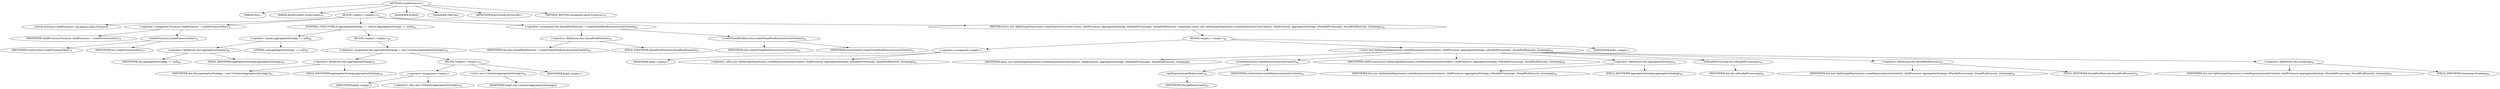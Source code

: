 digraph "createProcessor" {  
"147" [label = <(METHOD,createProcessor)<SUB>77</SUB>> ]
"11" [label = <(PARAM,this)<SUB>77</SUB>> ]
"148" [label = <(PARAM,RouteContext routeContext)<SUB>78</SUB>> ]
"149" [label = <(BLOCK,&lt;empty&gt;,&lt;empty&gt;)<SUB>78</SUB>> ]
"150" [label = <(LOCAL,Processor childProcessor: org.apache.camel.Processor)> ]
"151" [label = <(&lt;operator&gt;.assignment,Processor childProcessor = createProcessor(this))<SUB>79</SUB>> ]
"152" [label = <(IDENTIFIER,childProcessor,Processor childProcessor = createProcessor(this))<SUB>79</SUB>> ]
"153" [label = <(createProcessor,createProcessor(this))<SUB>79</SUB>> ]
"154" [label = <(IDENTIFIER,routeContext,createProcessor(this))<SUB>79</SUB>> ]
"10" [label = <(IDENTIFIER,this,createProcessor(this))<SUB>79</SUB>> ]
"155" [label = <(CONTROL_STRUCTURE,if (aggregationStrategy == null),if (aggregationStrategy == null))<SUB>80</SUB>> ]
"156" [label = <(&lt;operator&gt;.equals,aggregationStrategy == null)<SUB>80</SUB>> ]
"157" [label = <(&lt;operator&gt;.fieldAccess,this.aggregationStrategy)<SUB>80</SUB>> ]
"158" [label = <(IDENTIFIER,this,aggregationStrategy == null)<SUB>80</SUB>> ]
"159" [label = <(FIELD_IDENTIFIER,aggregationStrategy,aggregationStrategy)<SUB>80</SUB>> ]
"160" [label = <(LITERAL,null,aggregationStrategy == null)<SUB>80</SUB>> ]
"161" [label = <(BLOCK,&lt;empty&gt;,&lt;empty&gt;)<SUB>80</SUB>> ]
"162" [label = <(&lt;operator&gt;.assignment,this.aggregationStrategy = new UseLatestAggregationStrategy())<SUB>81</SUB>> ]
"163" [label = <(&lt;operator&gt;.fieldAccess,this.aggregationStrategy)<SUB>81</SUB>> ]
"164" [label = <(IDENTIFIER,this,this.aggregationStrategy = new UseLatestAggregationStrategy())<SUB>81</SUB>> ]
"165" [label = <(FIELD_IDENTIFIER,aggregationStrategy,aggregationStrategy)<SUB>81</SUB>> ]
"166" [label = <(BLOCK,&lt;empty&gt;,&lt;empty&gt;)<SUB>81</SUB>> ]
"167" [label = <(&lt;operator&gt;.assignment,&lt;empty&gt;)> ]
"168" [label = <(IDENTIFIER,$obj0,&lt;empty&gt;)> ]
"169" [label = <(&lt;operator&gt;.alloc,new UseLatestAggregationStrategy())<SUB>81</SUB>> ]
"170" [label = <(&lt;init&gt;,new UseLatestAggregationStrategy())<SUB>81</SUB>> ]
"171" [label = <(IDENTIFIER,$obj0,new UseLatestAggregationStrategy())> ]
"172" [label = <(IDENTIFIER,$obj0,&lt;empty&gt;)> ]
"173" [label = <(&lt;operator&gt;.assignment,this.threadPoolExecutor = createThreadPoolExecutor(routeContext))<SUB>83</SUB>> ]
"174" [label = <(&lt;operator&gt;.fieldAccess,this.threadPoolExecutor)<SUB>83</SUB>> ]
"175" [label = <(IDENTIFIER,this,this.threadPoolExecutor = createThreadPoolExecutor(routeContext))<SUB>83</SUB>> ]
"176" [label = <(FIELD_IDENTIFIER,threadPoolExecutor,threadPoolExecutor)<SUB>83</SUB>> ]
"177" [label = <(createThreadPoolExecutor,createThreadPoolExecutor(routeContext))<SUB>83</SUB>> ]
"12" [label = <(IDENTIFIER,this,createThreadPoolExecutor(routeContext))<SUB>83</SUB>> ]
"178" [label = <(IDENTIFIER,routeContext,createThreadPoolExecutor(routeContext))<SUB>83</SUB>> ]
"179" [label = <(RETURN,return new Splitter(getExpression().createExpression(routeContext), childProcessor, aggregationStrategy, isParallelProcessing(), threadPoolExecutor, streaming);,return new Splitter(getExpression().createExpression(routeContext), childProcessor, aggregationStrategy, isParallelProcessing(), threadPoolExecutor, streaming);)<SUB>84</SUB>> ]
"180" [label = <(BLOCK,&lt;empty&gt;,&lt;empty&gt;)<SUB>84</SUB>> ]
"181" [label = <(&lt;operator&gt;.assignment,&lt;empty&gt;)> ]
"182" [label = <(IDENTIFIER,$obj1,&lt;empty&gt;)> ]
"183" [label = <(&lt;operator&gt;.alloc,new Splitter(getExpression().createExpression(routeContext), childProcessor, aggregationStrategy, isParallelProcessing(), threadPoolExecutor, streaming))<SUB>84</SUB>> ]
"184" [label = <(&lt;init&gt;,new Splitter(getExpression().createExpression(routeContext), childProcessor, aggregationStrategy, isParallelProcessing(), threadPoolExecutor, streaming))<SUB>84</SUB>> ]
"185" [label = <(IDENTIFIER,$obj1,new Splitter(getExpression().createExpression(routeContext), childProcessor, aggregationStrategy, isParallelProcessing(), threadPoolExecutor, streaming))> ]
"186" [label = <(createExpression,createExpression(routeContext))<SUB>84</SUB>> ]
"187" [label = <(getExpression,getExpression())<SUB>84</SUB>> ]
"13" [label = <(IDENTIFIER,this,getExpression())<SUB>84</SUB>> ]
"188" [label = <(IDENTIFIER,routeContext,createExpression(routeContext))<SUB>84</SUB>> ]
"189" [label = <(IDENTIFIER,childProcessor,new Splitter(getExpression().createExpression(routeContext), childProcessor, aggregationStrategy, isParallelProcessing(), threadPoolExecutor, streaming))<SUB>84</SUB>> ]
"190" [label = <(&lt;operator&gt;.fieldAccess,this.aggregationStrategy)<SUB>84</SUB>> ]
"191" [label = <(IDENTIFIER,this,new Splitter(getExpression().createExpression(routeContext), childProcessor, aggregationStrategy, isParallelProcessing(), threadPoolExecutor, streaming))<SUB>84</SUB>> ]
"192" [label = <(FIELD_IDENTIFIER,aggregationStrategy,aggregationStrategy)<SUB>84</SUB>> ]
"193" [label = <(isParallelProcessing,this.isParallelProcessing())<SUB>85</SUB>> ]
"14" [label = <(IDENTIFIER,this,this.isParallelProcessing())<SUB>85</SUB>> ]
"194" [label = <(&lt;operator&gt;.fieldAccess,this.threadPoolExecutor)<SUB>85</SUB>> ]
"195" [label = <(IDENTIFIER,this,new Splitter(getExpression().createExpression(routeContext), childProcessor, aggregationStrategy, isParallelProcessing(), threadPoolExecutor, streaming))<SUB>85</SUB>> ]
"196" [label = <(FIELD_IDENTIFIER,threadPoolExecutor,threadPoolExecutor)<SUB>85</SUB>> ]
"197" [label = <(&lt;operator&gt;.fieldAccess,this.streaming)<SUB>85</SUB>> ]
"198" [label = <(IDENTIFIER,this,new Splitter(getExpression().createExpression(routeContext), childProcessor, aggregationStrategy, isParallelProcessing(), threadPoolExecutor, streaming))<SUB>85</SUB>> ]
"199" [label = <(FIELD_IDENTIFIER,streaming,streaming)<SUB>85</SUB>> ]
"200" [label = <(IDENTIFIER,$obj1,&lt;empty&gt;)> ]
"201" [label = <(MODIFIER,PUBLIC)> ]
"202" [label = <(MODIFIER,VIRTUAL)> ]
"203" [label = <(ANNOTATION,@Override,@Override)<SUB>77</SUB>> ]
"204" [label = <(METHOD_RETURN,org.apache.camel.Processor)<SUB>78</SUB>> ]
  "147" -> "11" 
  "147" -> "148" 
  "147" -> "149" 
  "147" -> "201" 
  "147" -> "202" 
  "147" -> "203" 
  "147" -> "204" 
  "149" -> "150" 
  "149" -> "151" 
  "149" -> "155" 
  "149" -> "173" 
  "149" -> "179" 
  "151" -> "152" 
  "151" -> "153" 
  "153" -> "154" 
  "153" -> "10" 
  "155" -> "156" 
  "155" -> "161" 
  "156" -> "157" 
  "156" -> "160" 
  "157" -> "158" 
  "157" -> "159" 
  "161" -> "162" 
  "162" -> "163" 
  "162" -> "166" 
  "163" -> "164" 
  "163" -> "165" 
  "166" -> "167" 
  "166" -> "170" 
  "166" -> "172" 
  "167" -> "168" 
  "167" -> "169" 
  "170" -> "171" 
  "173" -> "174" 
  "173" -> "177" 
  "174" -> "175" 
  "174" -> "176" 
  "177" -> "12" 
  "177" -> "178" 
  "179" -> "180" 
  "180" -> "181" 
  "180" -> "184" 
  "180" -> "200" 
  "181" -> "182" 
  "181" -> "183" 
  "184" -> "185" 
  "184" -> "186" 
  "184" -> "189" 
  "184" -> "190" 
  "184" -> "193" 
  "184" -> "194" 
  "184" -> "197" 
  "186" -> "187" 
  "186" -> "188" 
  "187" -> "13" 
  "190" -> "191" 
  "190" -> "192" 
  "193" -> "14" 
  "194" -> "195" 
  "194" -> "196" 
  "197" -> "198" 
  "197" -> "199" 
}
